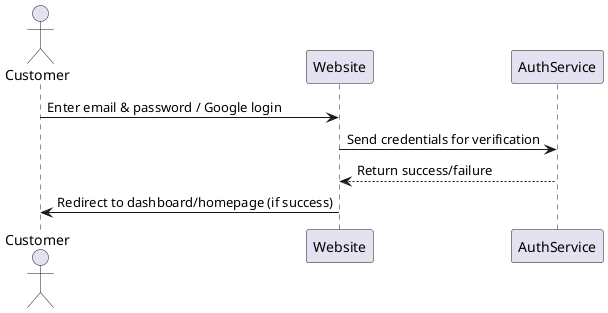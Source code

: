 @startuml

' Login/Register Flow
actor Customer
participant Website
participant AuthService

Customer -> Website: Enter email & password / Google login
Website -> AuthService: Send credentials for verification
AuthService --> Website: Return success/failure
Website -> Customer: Redirect to dashboard/homepage (if success)

@enduml
